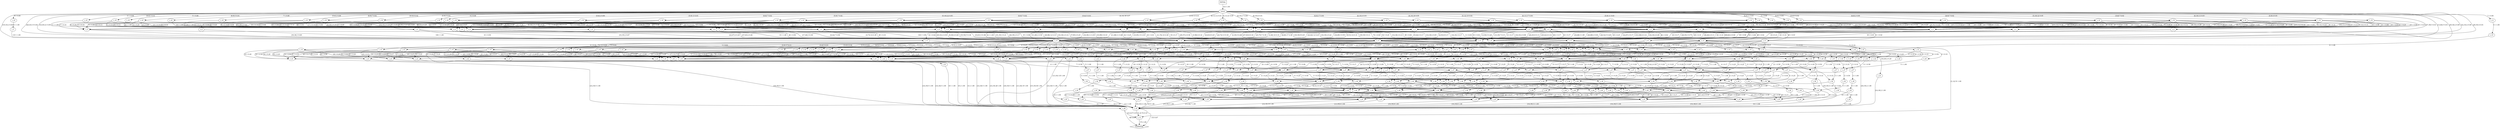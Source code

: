 digraph G {
  0 [label="initial"];
  1 [label="t_11"];
  2 [label="t_11"];
  3 [label="t_11"];
  4 [label="t_11"];
  5 [label="t_11"];
  6 [label="t_11"];
  7 [label="t_11"];
  8 [label="t_11"];
  9 [label="t_11"];
  10 [label="t_12"];
  11 [label="t_13"];
  12 [label="t_15"];
  13 [label="t_15"];
  14 [label="t_15"];
  15 [label="t_15"];
  16 [label="t_15"];
  17 [label="t_15"];
  18 [label="t_15"];
  19 [label="t_15"];
  20 [label="t_15"];
  21 [label="t_15"];
  22 [label="t_15"];
  23 [label="t_15"];
  24 [label="t_15"];
  25 [label="t_15"];
  26 [label="t_15"];
  27 [label="t_15"];
  28 [label="t_15"];
  29 [label="t_15"];
  30 [label="t_15"];
  31 [label="t_15"];
  32 [label="t_15"];
  33 [label="t_15"];
  34 [label="t_15"];
  35 [label="t_15"];
  36 [label="t_15"];
  37 [label="t_15"];
  38 [label="t_15"];
  39 [label="t_15"];
  40 [label="t_15"];
  41 [label="t_15"];
  42 [label="t_15"];
  43 [label="t_15"];
  44 [label="t_15"];
  45 [label="t_15"];
  46 [label="t_15"];
  47 [label="t_15"];
  48 [label="t_15"];
  49 [label="t_15"];
  50 [label="t_15"];
  51 [label="t_15"];
  52 [label="t_15"];
  53 [label="t_15"];
  54 [label="t_15"];
  55 [label="t_15"];
  56 [label="t_15"];
  57 [label="t_15"];
  58 [label="t_15"];
  59 [label="t_15"];
  60 [label="t_15"];
  61 [label="t_15"];
  62 [label="t_15"];
  63 [label="t_15"];
  64 [label="t_15"];
  65 [label="t_15"];
  66 [label="t_15"];
  67 [label="t_15"];
  68 [label="t_15"];
  69 [label="t_15"];
  70 [label="t_15"];
  71 [label="t_15"];
  72 [label="t_15"];
  73 [label="t_15"];
  74 [label="t_18"];
  75 [label="t_21"];
  76 [label="t_21"];
  77 [label="t_21"];
  78 [label="t_21"];
  79 [label="t_21"];
  80 [label="t_21"];
  81 [label="t_21"];
  82 [label="t_21"];
  83 [label="t_21"];
  84 [label="t_21"];
  85 [label="t_21"];
  86 [label="t_21"];
  87 [label="t_21"];
  88 [label="t_21"];
  89 [label="t_21"];
  90 [label="t_21"];
  91 [label="t_21"];
  92 [label="t_22"];
  93 [label="t_22"];
  94 [label="t_22"];
  95 [label="t_22"];
  96 [label="t_22"];
  97 [label="t_22"];
  98 [label="t_22"];
  99 [label="t_22"];
  100 [label="t_22"];
  101 [label="t_22"];
  102 [label="t_22"];
  103 [label="t_22"];
  104 [label="t_22"];
  105 [label="t_22"];
  106 [label="t_22"];
  107 [label="t_22"];
  108 [label="t_22"];
  109 [label="t_22"];
  110 [label="t_22"];
  111 [label="t_22"];
  112 [label="t_22"];
  113 [label="t_22"];
  114 [label="t_22"];
  115 [label="t_22"];
  116 [label="t_22"];
  117 [label="t_22"];
  118 [label="t_22"];
  119 [label="t_22"];
  120 [label="t_22"];
  121 [label="t_22"];
  122 [label="t_22"];
  123 [label="t_22"];
  124 [label="t_22"];
  125 [label="t_22"];
  126 [label="t_22"];
  127 [label="t_22"];
  128 [label="t_22"];
  129 [label="t_22"];
  130 [label="t_24"];
  131 [label="t_24"];
  132 [label="t_24"];
  133 [label="t_24"];
  134 [label="t_24"];
  135 [label="t_24"];
  136 [label="t_24"];
  137 [label="t_24"];
  138 [label="t_24"];
  139 [label="t_24"];
  140 [label="t_24"];
  141 [label="t_24"];
  142 [label="t_24"];
  143 [label="t_24"];
  144 [label="t_24"];
  145 [label="t_24"];
  146 [label="t_24"];
  147 [label="t_24"];
  148 [label="t_24"];
  149 [label="t_24"];
  150 [label="t_24"];
  151 [label="t_24"];
  152 [label="t_24"];
  153 [label="t_24"];
  154 [label="t_24"];
  155 [label="t_24"];
  156 [label="t_24"];
  157 [label="t_24"];
  158 [label="t_24"];
  159 [label="t_24"];
  160 [label="t_24"];
  161 [label="t_24"];
  162 [label="t_24"];
  163 [label="t_24"];
  164 [label="t_24"];
  165 [label="t_24"];
  166 [label="t_24"];
  167 [label="t_25"];
  168 [label="t_25"];
  169 [label="t_25"];
  170 [label="t_25"];
  171 [label="t_25"];
  172 [label="t_25"];
  173 [label="t_25"];
  174 [label="t_25"];
  175 [label="t_25"];
  176 [label="t_25"];
  177 [label="t_25"];
  178 [label="t_25"];
  179 [label="t_25"];
  180 [label="t_25"];
  181 [label="t_25"];
  182 [label="t_25"];
  183 [label="t_27"];
  184 [label="t_27"];
  185 [label="t_27"];
  186 [label="t_27"];
  187 [label="t_27"];
  188 [label="t_27"];
  189 [label="t_27"];
  190 [label="t_27"];
  191 [label="t_27"];
  192 [label="t_27"];
  193 [label="t_27"];
  194 [label="t_27"];
  195 [label="t_27"];
  196 [label="t_27"];
  197 [label="t_27"];
  198 [label="t_27"];
  199 [label="t_27"];
  200 [label="t_27"];
  201 [label="t_27"];
  202 [label="t_27"];
  203 [label="t_27"];
  204 [label="t_27"];
  205 [label="t_27"];
  206 [label="t_27"];
  207 [label="t_27"];
  208 [label="t_27"];
  209 [label="t_27"];
  210 [label="t_27"];
  211 [label="t_27"];
  212 [label="t_27"];
  213 [label="t_27"];
  214 [label="t_27"];
  215 [label="t_27"];
  216 [label="t_27"];
  217 [label="t_27"];
  218 [label="t_27"];
  219 [label="t_27"];
  220 [label="t_27"];
  221 [label="t_27"];
  222 [label="t_27"];
  223 [label="t_27"];
  224 [label="t_27"];
  225 [label="t_28"];
  226 [label="t_33"];
  227 [label="t_33"];
  228 [label="t_33"];
  229 [label="t_33"];
  230 [label="t_33"];
  231 [label="t_33"];
  232 [label="t_33"];
  233 [label="t_33"];
  234 [label="t_33"];
  235 [label="t_33"];
  236 [label="t_33"];
  237 [label="t_33"];
  238 [label="t_33"];
  239 [label="t_33"];
  240 [label="t_33"];
  241 [label="t_33"];
  242 [label="t_33"];
  243 [label="t_33"];
  244 [label="t_33"];
  245 [label="t_33"];
  246 [label="t_33"];
  247 [label="t_33"];
  248 [label="t_33"];
  249 [label="t_33"];
  250 [label="t_33"];
  251 [label="t_33"];
  252 [label="t_33"];
  253 [label="t_33"];
  254 [label="t_33"];
  255 [label="t_33"];
  256 [label="t_33"];
  257 [label="t_33"];
  258 [label="t_33"];
  259 [label="t_33"];
  260 [label="t_33"];
  261 [label="t_33"];
  262 [label="t_33"];
  263 [label="t_33"];
  264 [label="t_33"];
  265 [label="t_33"];
  266 [label="t_34"];
  267 [label="t_34"];
  268 [label="t_34"];
  269 [label="t_34"];
  270 [label="t_34"];
  271 [label="t_34"];
  272 [label="t_34"];
  273 [label="t_34"];
  274 [label="t_34"];
  275 [label="t_34"];
  276 [label="t_34"];
  277 [label="t_34"];
  278 [label="t_34"];
  279 [label="t_34"];
  280 [label="t_34"];
  281 [label="t_34"];
  282 [label="t_34"];
  283 [label="t_34"];
  284 [label="t_34"];
  285 [label="t_34"];
  286 [label="t_34"];
  287 [label="t_34"];
  288 [label="t_34"];
  289 [label="t_34"];
  290 [label="t_34"];
  291 [label="t_34"];
  292 [label="t_34"];
  293 [label="t_34"];
  294 [label="t_34"];
  295 [label="t_34"];
  296 [label="t_34"];
  297 [label="t_34"];
  298 [label="t_34"];
  299 [label="t_34"];
  300 [label="t_34"];
  301 [label="t_34"];
  302 [label="t_34"];
  303 [label="t_34"];
  304 [label="t_34"];
  305 [label="t_34"];
  306 [label="t_34"];
  307 [label="t_5"];
  308 [label="t_5"];
  309 [label="t_5"];
  310 [label="t_5"];
  311 [label="t_5"];
  312 [label="t_5"];
  313 [label="t_5"];
  314 [label="t_5"];
  315 [label="t_5"];
  316 [label="t_5"];
  317 [label="t_5"];
  318 [label="t_5"];
  319 [label="t_5"];
  320 [label="t_5"];
  321 [label="t_5"];
  322 [label="t_5"];
  323 [label="t_5"];
  324 [label="t_5"];
  325 [label="t_5"];
  326 [label="t_5"];
  327 [label="t_5"];
  328 [label="t_5"];
  329 [label="t_5"];
  330 [label="t_5"];
  331 [label="t_5"];
  332 [label="t_5"];
  333 [label="t_5"];
  334 [label="t_9"];
  335 [label="TERMINAL",shape=diamond];
  336 [label="INITIAL",shape=box];
0->1 [label="7 1 0.00"];
0->2 [label="[19,33] 2 0.00"];
0->3 [label="[29,34] 2 0.00"];
0->7 [label="[32,33] 2 0.00"];
0->5 [label="[29,35] 4 0.01"];
0->8 [label="[27,39] 5 0.01"];
0->9 [label="[26,43] 15 0.04"];
0->10 [label="[16,45] 21 0.05"];
0->230 [label="5 1 0.00"];
0->229 [label="6 1 0.00"];
0->226 [label="6 1 0.00"];
0->227 [label="7 1 0.00"];
0->228 [label="11 1 0.00"];
0->231 [label="[5,6] 2 0.00"];
0->233 [label="[5,6] 2 0.00"];
0->234 [label="6 2 0.00"];
0->232 [label="[6,8] 2 0.00"];
0->239 [label="[6,8] 3 0.01"];
0->238 [label="[6,9] 3 0.01"];
0->236 [label="[5,9] 4 0.01"];
0->237 [label="[6,10] 4 0.01"];
0->243 [label="[5,6] 5 0.01"];
0->235 [label="[5,9] 5 0.01"];
0->240 [label="[6,9] 5 0.01"];
0->242 [label="[6,10] 6 0.01"];
0->241 [label="[5,8] 7 0.02"];
0->250 [label="[5,9] 7 0.02"];
0->248 [label="[6,8] 7 0.02"];
0->252 [label="[6,8] 7 0.02"];
0->247 [label="[6,9] 7 0.02"];
0->249 [label="[6,9] 7 0.02"];
0->246 [label="[6,9] 8 0.02"];
0->245 [label="[5,9] 9 0.02"];
0->251 [label="[5,12] 10 0.02"];
0->256 [label="[5,9] 11 0.03"];
0->255 [label="[6,9] 11 0.03"];
0->254 [label="[6,11] 12 0.03"];
0->244 [label="[5,9] 13 0.03"];
0->259 [label="[5,9] 13 0.03"];
0->253 [label="[6,10] 13 0.03"];
0->258 [label="[6,9] 17 0.04"];
0->263 [label="[6,10] 17 0.04"];
0->257 [label="[6,11] 17 0.04"];
0->262 [label="[6,10] 20 0.05"];
0->264 [label="[5,11] 21 0.05"];
0->260 [label="[5,10] 22 0.05"];
0->261 [label="[5,10] 22 0.05"];
0->265 [label="[6,10] 30 0.07"];
0->334 [label="[13,64] 5 0.01"];
1->13 [label="5 1 1.00"];
2->69 [label="4 1 0.33"];
2->44 [label="4 1 0.33"];
2->40 [label="4 1 0.33"];
3->63 [label="5 1 0.33"];
3->51 [label="5 1 0.33"];
3->49 [label="8 1 0.33"];
4->69 [label="4 1 0.14"];
4->37 [label="4 1 0.14"];
4->48 [label="4 1 0.14"];
4->25 [label="4 1 0.14"];
4->50 [label="4 3 0.43"];
5->47 [label="5 1 0.17"];
5->57 [label="5 1 0.17"];
5->45 [label="5 1 0.17"];
5->51 [label="5 1 0.17"];
5->46 [label="5 2 0.33"];
6->28 [label="4 1 0.17"];
6->69 [label="4 1 0.17"];
6->47 [label="4 1 0.17"];
6->30 [label="4 1 0.17"];
6->34 [label="4 1 0.17"];
6->32 [label="4 1 0.17"];
7->37 [label="5 1 0.14"];
7->69 [label="5 1 0.14"];
7->39 [label="5 1 0.14"];
7->15 [label="5 1 0.14"];
7->54 [label="5 1 0.14"];
7->52 [label="5 1 0.14"];
7->57 [label="6 1 0.14"];
8->64 [label="4 1 0.02"];
8->62 [label="4 1 0.02"];
8->17 [label="4 1 0.02"];
8->73 [label="4 1 0.02"];
8->41 [label="4 1 0.02"];
8->46 [label="4 1 0.02"];
8->44 [label="4 1 0.02"];
8->58 [label="4 1 0.02"];
8->33 [label="4 1 0.02"];
8->36 [label="4 1 0.02"];
8->39 [label="4 1 0.02"];
8->49 [label="4 1 0.02"];
8->57 [label="4 1 0.02"];
8->22 [label="4 1 0.02"];
8->43 [label="4 1 0.02"];
8->63 [label="4 1 0.02"];
8->21 [label="4 1 0.02"];
8->56 [label="4 2 0.04"];
8->60 [label="4 2 0.04"];
8->31 [label="4 2 0.04"];
8->59 [label="4 2 0.04"];
8->51 [label="4 2 0.04"];
8->27 [label="4 2 0.04"];
8->52 [label="4 2 0.04"];
8->69 [label="4 3 0.07"];
8->54 [label="4 3 0.07"];
8->68 [label="4 3 0.07"];
8->72 [label="[4,5] 6 0.13"];
9->19 [label="3 1 0.01"];
9->14 [label="3 1 0.01"];
9->25 [label="3 1 0.01"];
9->16 [label="3 1 0.01"];
9->12 [label="3 1 0.01"];
9->44 [label="3 1 0.01"];
9->18 [label="3 1 0.01"];
9->28 [label="3 1 0.01"];
9->34 [label="3 1 0.01"];
9->32 [label="4 1 0.01"];
9->54 [label="4 1 0.01"];
9->20 [label="4 1 0.01"];
9->30 [label="4 1 0.01"];
9->33 [label="4 1 0.01"];
9->49 [label="4 1 0.01"];
9->23 [label="5 1 0.01"];
9->57 [label="5 1 0.01"];
9->52 [label="3 2 0.01"];
9->45 [label="[3,4] 2 0.01"];
9->26 [label="[3,4] 2 0.01"];
9->63 [label="[3,4] 2 0.01"];
9->43 [label="[3,5] 2 0.01"];
9->24 [label="[3,6] 2 0.01"];
9->38 [label="4 2 0.01"];
9->29 [label="4 2 0.01"];
9->47 [label="4 2 0.01"];
9->56 [label="4 2 0.01"];
9->36 [label="4 2 0.01"];
9->60 [label="[4,8] 2 0.01"];
9->59 [label="[4,9] 2 0.01"];
9->35 [label="3 3 0.02"];
9->69 [label="[3,4] 3 0.02"];
9->51 [label="[3,5] 3 0.02"];
9->62 [label="[3,4] 3 0.02"];
9->72 [label="4 3 0.02"];
9->58 [label="[4,5] 3 0.02"];
9->48 [label="[4,5] 3 0.02"];
9->40 [label="[4,5] 3 0.02"];
9->42 [label="3 4 0.03"];
9->41 [label="3 4 0.03"];
9->64 [label="[3,4] 4 0.03"];
9->55 [label="[3,4] 4 0.03"];
9->61 [label="[3,5] 4 0.03"];
9->53 [label="3 5 0.03"];
9->66 [label="[3,4] 5 0.03"];
9->67 [label="[3,7] 5 0.03"];
9->65 [label="[4,5] 5 0.03"];
9->70 [label="[3,4] 6 0.04"];
9->73 [label="[3,6] 7 0.05"];
9->68 [label="[3,5] 11 0.07"];
9->71 [label="[3,4] 17 0.11"];
10->225 [label="[13,19] 135 1.00"];
11->335 [label=" 172 1.00"];
12->91 [label="17 1 1.00"];
13->117 [label="0 1 1.00"];
14->107 [label="0 1 1.00"];
15->128 [label="0 1 1.00"];
16->121 [label="0 1 1.00"];
17->112 [label="0 1 1.00"];
18->113 [label="0 1 1.00"];
19->93 [label="0 1 1.00"];
20->118 [label="0 1 1.00"];
21->92 [label="0 1 1.00"];
22->109 [label="0 1 1.00"];
23->104 [label="0 1 1.00"];
24->91 [label="17 1 0.50"];
24->115 [label="0 1 0.50"];
25->90 [label="17 1 0.50"];
25->85 [label="18 1 0.50"];
26->90 [label="17 1 0.50"];
26->116 [label="0 1 0.50"];
27->91 [label="17 1 0.50"];
27->126 [label="0 1 0.50"];
28->91 [label="17 1 0.50"];
28->94 [label="0 1 0.50"];
29->89 [label="19 1 0.50"];
29->112 [label="0 1 0.50"];
30->83 [label="20 1 0.50"];
30->122 [label="0 1 0.50"];
31->79 [label="20 1 0.50"];
31->100 [label="0 1 0.50"];
32->82 [label="22 1 0.50"];
32->125 [label="0 1 0.50"];
33->80 [label="22 1 0.50"];
33->119 [label="0 1 0.50"];
34->87 [label="22 1 0.50"];
34->120 [label="0 1 0.50"];
35->90 [label="17 2 0.67"];
35->129 [label="0 1 0.33"];
36->89 [label="19 2 0.67"];
36->123 [label="0 1 0.33"];
37->125 [label="0 1 0.50"];
37->105 [label="0 1 0.50"];
38->129 [label="0 1 0.50"];
38->126 [label="0 1 0.50"];
39->106 [label="0 1 0.50"];
39->123 [label="0 1 0.50"];
40->127 [label="0 2 0.50"];
40->129 [label="0 2 0.50"];
41->90 [label="17 1 0.20"];
41->83 [label="18 1 0.20"];
41->91 [label="17 3 0.60"];
42->91 [label="17 1 0.25"];
42->81 [label="18 1 0.25"];
42->90 [label="17 2 0.50"];
43->91 [label="17 1 0.33"];
43->90 [label="17 1 0.33"];
43->122 [label="0 1 0.33"];
44->90 [label="18 1 0.33"];
44->87 [label="20 1 0.33"];
44->81 [label="21 1 0.33"];
45->86 [label="18 1 0.33"];
45->88 [label="18 1 0.33"];
45->82 [label="20 1 0.33"];
46->89 [label="19 1 0.33"];
46->126 [label="0 1 0.33"];
46->109 [label="0 1 0.33"];
47->113 [label="0 1 0.25"];
47->102 [label="0 1 0.25"];
47->125 [label="0 2 0.50"];
48->120 [label="0 1 0.25"];
48->128 [label="0 1 0.25"];
48->129 [label="0 2 0.50"];
49->129 [label="0 1 0.33"];
49->126 [label="0 1 0.33"];
49->128 [label="0 1 0.33"];
50->126 [label="0 1 0.33"];
50->103 [label="0 1 0.33"];
50->97 [label="0 1 0.33"];
51->91 [label="17 1 0.14"];
51->89 [label="[18,19] 3 0.43"];
51->124 [label="0 1 0.14"];
51->119 [label="0 2 0.29"];
52->90 [label="17 1 0.20"];
52->91 [label="17 2 0.40"];
52->101 [label="0 1 0.20"];
52->115 [label="0 1 0.20"];
53->90 [label="17 1 0.20"];
53->83 [label="18 1 0.20"];
53->89 [label="21 1 0.20"];
53->91 [label="17 2 0.40"];
54->91 [label="17 1 0.20"];
54->123 [label="0 1 0.20"];
54->128 [label="0 1 0.20"];
54->124 [label="0 2 0.40"];
55->91 [label="17 1 0.25"];
55->83 [label="18 1 0.25"];
55->88 [label="18 1 0.25"];
55->114 [label="0 1 0.25"];
56->90 [label="17 1 0.25"];
56->88 [label="22 1 0.25"];
56->119 [label="0 1 0.25"];
56->129 [label="0 1 0.25"];
57->91 [label="17 1 0.25"];
57->90 [label="17 1 0.25"];
57->110 [label="0 1 0.25"];
57->129 [label="0 1 0.25"];
58->91 [label="17 1 0.25"];
58->127 [label="0 1 0.25"];
58->111 [label="0 1 0.25"];
58->116 [label="0 1 0.25"];
59->90 [label="17 1 0.25"];
59->110 [label="0 1 0.25"];
59->125 [label="0 1 0.25"];
59->117 [label="0 1 0.25"];
60->90 [label="17 1 0.25"];
60->129 [label="0 1 0.25"];
60->114 [label="0 1 0.25"];
60->128 [label="0 1 0.25"];
61->86 [label="18 1 0.25"];
61->89 [label="19 1 0.25"];
61->91 [label="20 1 0.25"];
61->108 [label="0 1 0.25"];
62->81 [label="18 1 0.25"];
62->122 [label="0 1 0.25"];
62->129 [label="0 1 0.25"];
62->121 [label="0 1 0.25"];
63->89 [label="19 1 0.25"];
63->90 [label="19 1 0.25"];
63->82 [label="20 1 0.25"];
63->76 [label="20 1 0.25"];
64->91 [label="17 1 0.20"];
64->84 [label="18 1 0.20"];
64->89 [label="19 1 0.20"];
64->82 [label="20 1 0.20"];
64->86 [label="22 1 0.20"];
65->90 [label="17 1 0.20"];
65->78 [label="20 1 0.20"];
65->75 [label="20 1 0.20"];
65->125 [label="0 1 0.20"];
65->95 [label="0 1 0.20"];
66->91 [label="17 1 0.20"];
66->90 [label="17 1 0.20"];
66->76 [label="18 1 0.20"];
66->84 [label="19 1 0.20"];
66->87 [label="20 1 0.20"];
67->86 [label="18 1 0.20"];
67->90 [label="18 1 0.20"];
67->81 [label="18 1 0.20"];
67->85 [label="19 1 0.20"];
67->89 [label="19 1 0.20"];
68->89 [label="19 1 0.07"];
68->79 [label="20 1 0.07"];
68->78 [label="20 1 0.07"];
68->87 [label="20 1 0.07"];
68->90 [label="17 3 0.21"];
68->91 [label="17 7 0.50"];
69->80 [label="18 1 0.10"];
69->83 [label="18 1 0.10"];
69->84 [label="21 1 0.10"];
69->77 [label="[18,20] 2 0.20"];
69->89 [label="19 2 0.20"];
69->91 [label="17 3 0.30"];
70->91 [label="17 1 0.17"];
70->90 [label="17 1 0.17"];
70->89 [label="19 1 0.17"];
70->85 [label="20 1 0.17"];
70->86 [label="20 1 0.17"];
70->88 [label="20 1 0.17"];
71->84 [label="18 1 0.06"];
71->85 [label="18 1 0.06"];
71->87 [label="20 1 0.06"];
71->88 [label="20 1 0.06"];
71->89 [label="18 2 0.12"];
71->90 [label="17 5 0.29"];
71->91 [label="17 6 0.35"];
72->91 [label="17 1 0.11"];
72->120 [label="0 1 0.11"];
72->96 [label="0 1 0.11"];
72->124 [label="0 1 0.11"];
72->118 [label="0 1 0.11"];
72->99 [label="0 1 0.11"];
72->128 [label="0 1 0.11"];
72->127 [label="0 2 0.22"];
73->91 [label="17 1 0.13"];
73->84 [label="18 1 0.13"];
73->89 [label="19 1 0.13"];
73->85 [label="20 1 0.13"];
73->120 [label="0 1 0.13"];
73->98 [label="0 1 0.13"];
73->111 [label="0 1 0.13"];
73->121 [label="0 1 0.13"];
74->11 [label="[1,3] 74 0.33"];
74->335 [label=" 153 0.67"];
75->74 [label="18 1 1.00"];
76->74 [label="14 2 1.00"];
77->74 [label="[14,18] 2 1.00"];
78->74 [label="18 2 1.00"];
79->74 [label="18 2 1.00"];
80->74 [label="[18,19] 2 1.00"];
81->74 [label="[18,19] 4 1.00"];
82->74 [label="[18,19] 4 1.00"];
83->74 [label="[14,18] 5 1.00"];
84->74 [label="[14,18] 5 1.00"];
85->74 [label="[14,19] 5 1.00"];
86->74 [label="[14,18] 5 1.00"];
87->74 [label="[14,19] 5 1.00"];
88->74 [label="[18,19] 5 1.00"];
89->74 [label="[13,18] 19 1.00"];
90->74 [label="[14,19] 28 1.00"];
91->74 [label="[15,19] 40 1.00"];
92->217 [label="4 1 1.00"];
93->222 [label="4 1 1.00"];
94->223 [label="4 1 1.00"];
95->220 [label="4 1 1.00"];
96->214 [label="4 1 1.00"];
97->210 [label="4 1 1.00"];
98->192 [label="5 1 1.00"];
99->221 [label="5 1 1.00"];
100->213 [label="5 1 1.00"];
101->202 [label="5 1 1.00"];
102->215 [label="5 1 1.00"];
103->201 [label="5 1 1.00"];
104->194 [label="5 1 1.00"];
105->200 [label="5 1 1.00"];
106->221 [label="8 1 1.00"];
107->207 [label="11 1 1.00"];
108->221 [label="18 1 1.00"];
109->208 [label="4 1 0.50"];
109->217 [label="11 1 0.50"];
110->187 [label="4 1 0.50"];
110->211 [label="5 1 0.50"];
111->184 [label="4 1 0.50"];
111->200 [label="7 1 0.50"];
112->193 [label="5 1 0.50"];
112->221 [label="5 1 0.50"];
113->212 [label="5 1 0.50"];
113->219 [label="7 1 0.50"];
114->205 [label="5 1 0.50"];
114->191 [label="18 1 0.50"];
115->222 [label="5 1 0.50"];
115->219 [label="8 1 0.50"];
116->214 [label="6 1 0.50"];
116->210 [label="7 1 0.50"];
117->188 [label="7 1 0.50"];
117->213 [label="21 1 0.50"];
118->206 [label="7 1 0.50"];
118->216 [label="9 1 0.50"];
119->224 [label="4 1 0.25"];
119->222 [label="5 1 0.25"];
119->223 [label="[5,6] 2 0.50"];
120->212 [label="5 1 0.25"];
120->218 [label="7 1 0.25"];
120->216 [label="[6,7] 2 0.50"];
121->207 [label="5 1 0.33"];
121->199 [label="5 1 0.33"];
121->195 [label="7 1 0.33"];
122->208 [label="5 1 0.33"];
122->219 [label="5 1 0.33"];
122->205 [label="9 1 0.33"];
123->190 [label="5 1 0.33"];
123->201 [label="5 1 0.33"];
123->186 [label="7 1 0.33"];
124->198 [label="4 1 0.25"];
124->224 [label="5 1 0.25"];
124->220 [label="7 1 0.25"];
124->213 [label="8 1 0.25"];
125->196 [label="4 1 0.17"];
125->222 [label="5 1 0.17"];
125->218 [label="5 1 0.17"];
125->183 [label="8 1 0.17"];
125->220 [label="5 2 0.33"];
126->223 [label="4 1 0.20"];
126->224 [label="4 1 0.20"];
126->206 [label="5 1 0.20"];
126->218 [label="8 1 0.20"];
126->211 [label="8 1 0.20"];
127->209 [label="4 1 0.20"];
127->224 [label="4 1 0.20"];
127->185 [label="5 1 0.20"];
127->215 [label="8 1 0.20"];
127->217 [label="9 1 0.20"];
128->189 [label="4 1 0.17"];
128->204 [label="5 1 0.17"];
128->219 [label="6 1 0.17"];
128->203 [label="7 1 0.17"];
128->211 [label="11 1 0.17"];
128->215 [label="16 1 0.17"];
129->214 [label="5 1 0.09"];
129->212 [label="5 1 0.09"];
129->203 [label="5 1 0.09"];
129->204 [label="5 1 0.09"];
129->216 [label="7 1 0.09"];
129->197 [label="7 1 0.09"];
129->210 [label="9 1 0.09"];
129->217 [label="9 1 0.09"];
129->202 [label="10 1 0.09"];
129->218 [label="10 1 0.09"];
129->209 [label="11 1 0.09"];
130->174 [label="18 1 1.00"];
131->176 [label="18 1 1.00"];
132->175 [label="18 1 1.00"];
133->173 [label="18 1 1.00"];
134->178 [label="19 1 1.00"];
135->174 [label="20 1 1.00"];
136->178 [label="21 1 1.00"];
137->182 [label="22 1 1.00"];
138->182 [label="22 1 1.00"];
139->182 [label="22 1 1.00"];
140->180 [label="22 1 1.00"];
141->169 [label="23 1 1.00"];
142->176 [label="24 1 1.00"];
143->168 [label="24 1 1.00"];
144->181 [label="25 1 1.00"];
145->167 [label="33 1 1.00"];
146->181 [label="21 1 0.33"];
146->179 [label="[19,24] 2 0.67"];
147->182 [label="28 1 0.33"];
147->180 [label="[19,21] 2 0.67"];
148->176 [label="18 1 0.50"];
148->177 [label="29 1 0.50"];
149->181 [label="20 1 0.50"];
149->178 [label="20 1 0.50"];
150->181 [label="20 1 0.50"];
150->174 [label="22 1 0.50"];
151->178 [label="21 1 0.50"];
151->182 [label="21 1 0.50"];
152->182 [label="21 1 0.50"];
152->175 [label="24 1 0.50"];
153->182 [label="22 1 0.50"];
153->175 [label="24 1 0.50"];
154->177 [label="23 1 0.50"];
154->180 [label="25 1 0.50"];
155->181 [label="24 1 0.50"];
155->172 [label="24 1 0.50"];
156->170 [label="20 1 0.33"];
156->181 [label="23 1 0.33"];
156->174 [label="23 1 0.33"];
157->182 [label="20 1 0.33"];
157->181 [label="21 1 0.33"];
157->177 [label="23 1 0.33"];
158->180 [label="21 1 0.33"];
158->174 [label="22 1 0.33"];
158->182 [label="25 1 0.33"];
159->172 [label="21 1 0.33"];
159->178 [label="22 1 0.33"];
159->182 [label="22 1 0.33"];
160->179 [label="22 1 0.33"];
160->182 [label="23 1 0.33"];
160->180 [label="24 1 0.33"];
161->171 [label="22 1 0.33"];
161->175 [label="22 1 0.33"];
161->180 [label="23 1 0.33"];
162->179 [label="21 1 0.17"];
162->180 [label="22 1 0.17"];
162->177 [label="23 1 0.17"];
162->182 [label="[20,22] 3 0.50"];
163->172 [label="22 1 0.17"];
163->177 [label="22 1 0.17"];
163->182 [label="23 1 0.17"];
163->176 [label="24 1 0.17"];
163->181 [label="[21,22] 2 0.33"];
164->171 [label="20 1 0.13"];
164->172 [label="22 1 0.13"];
164->179 [label="23 1 0.13"];
164->178 [label="24 1 0.13"];
164->182 [label="[20,28] 2 0.25"];
164->176 [label="[21,23] 2 0.25"];
165->173 [label="20 1 0.17"];
165->179 [label="21 1 0.17"];
165->181 [label="21 1 0.17"];
165->178 [label="21 1 0.17"];
165->182 [label="21 1 0.17"];
165->177 [label="24 1 0.17"];
166->181 [label="21 1 0.11"];
166->178 [label="21 1 0.11"];
166->175 [label="22 1 0.11"];
166->182 [label="23 1 0.11"];
166->177 [label="24 1 0.11"];
166->179 [label="[22,24] 2 0.22"];
166->173 [label="[23,24] 2 0.22"];
167->74 [label="13 1 1.00"];
168->74 [label="13 1 1.00"];
169->74 [label="14 1 1.00"];
170->74 [label="14 1 1.00"];
171->74 [label="14 2 1.00"];
172->74 [label="[13,19] 4 1.00"];
173->74 [label="[18,19] 4 1.00"];
174->74 [label="[14,19] 5 1.00"];
175->74 [label="[15,19] 5 1.00"];
176->74 [label="[14,18] 6 1.00"];
177->74 [label="[13,18] 7 1.00"];
178->74 [label="[14,19] 8 1.00"];
179->74 [label="[14,19] 8 1.00"];
180->74 [label="18 8 1.00"];
181->74 [label="[14,19] 11 1.00"];
182->74 [label="[14,19] 19 1.00"];
183->306 [label="3 1 1.00"];
184->305 [label="3 1 1.00"];
185->279 [label="3 1 1.00"];
186->302 [label="3 1 1.00"];
187->298 [label="3 1 1.00"];
188->296 [label="3 1 1.00"];
189->285 [label="3 1 1.00"];
190->277 [label="3 1 1.00"];
191->302 [label="3 1 1.00"];
192->266 [label="3 1 1.00"];
193->298 [label="3 1 1.00"];
194->293 [label="3 1 1.00"];
195->303 [label="3 1 1.00"];
196->271 [label="4 1 1.00"];
197->288 [label="4 1 1.00"];
198->298 [label="4 1 1.00"];
199->306 [label="4 1 1.00"];
200->287 [label="2 1 0.50"];
200->305 [label="3 1 0.50"];
201->304 [label="3 1 0.50"];
201->267 [label="3 1 0.50"];
202->287 [label="3 1 0.50"];
202->303 [label="3 1 0.50"];
203->282 [label="3 1 0.50"];
203->304 [label="3 1 0.50"];
204->295 [label="3 1 0.50"];
204->293 [label="5 1 0.50"];
205->290 [label="3 1 0.50"];
205->278 [label="4 1 0.50"];
206->281 [label="3 1 0.50"];
206->300 [label="3 1 0.50"];
207->305 [label="3 1 0.50"];
207->301 [label="3 1 0.50"];
208->292 [label="3 1 0.50"];
208->276 [label="4 1 0.50"];
209->282 [label="3 1 0.50"];
209->283 [label="3 1 0.50"];
210->297 [label="2 1 0.33"];
210->306 [label="3 1 0.33"];
210->299 [label="3 1 0.33"];
211->296 [label="3 1 0.33"];
211->301 [label="3 1 0.33"];
211->270 [label="4 1 0.33"];
212->272 [label="3 1 0.33"];
212->280 [label="3 1 0.33"];
212->304 [label="4 1 0.33"];
213->291 [label="3 1 0.33"];
213->282 [label="4 1 0.33"];
213->286 [label="5 1 0.33"];
214->301 [label="3 1 0.33"];
214->294 [label="3 1 0.33"];
214->299 [label="4 1 0.33"];
215->275 [label="3 1 0.33"];
215->306 [label="3 1 0.33"];
215->280 [label="3 1 0.33"];
216->302 [label="2 1 0.25"];
216->274 [label="3 1 0.25"];
216->305 [label="3 1 0.25"];
216->283 [label="3 1 0.25"];
217->284 [label="2 1 0.25"];
217->303 [label="3 1 0.25"];
217->301 [label="3 1 0.25"];
217->286 [label="5 1 0.25"];
218->290 [label="3 1 0.25"];
218->305 [label="3 1 0.25"];
218->281 [label="5 1 0.25"];
218->297 [label="11 1 0.25"];
219->289 [label="3 1 0.25"];
219->288 [label="3 1 0.25"];
219->285 [label="4 1 0.25"];
219->302 [label="5 1 0.25"];
220->294 [label="3 1 0.25"];
220->300 [label="3 1 0.25"];
220->284 [label="4 1 0.25"];
220->305 [label="6 1 0.25"];
221->291 [label="3 1 0.25"];
221->303 [label="4 1 0.25"];
221->299 [label="4 1 0.25"];
221->304 [label="8 1 0.25"];
222->268 [label="3 1 0.25"];
222->302 [label="3 1 0.25"];
222->306 [label="4 1 0.25"];
222->292 [label="5 1 0.25"];
223->298 [label="3 1 0.25"];
223->269 [label="3 1 0.25"];
223->301 [label="3 1 0.25"];
223->300 [label="3 1 0.25"];
224->301 [label="3 1 0.25"];
224->273 [label="3 1 0.25"];
224->289 [label="4 1 0.25"];
224->295 [label="4 1 0.25"];
225->11 [label="[0,3] 47 0.35"];
225->335 [label=" 88 0.65"];
226->310 [label="8 1 1.00"];
227->322 [label="10 1 1.00"];
228->316 [label="11 1 1.00"];
229->333 [label="23 1 1.00"];
230->323 [label="24 1 1.00"];
231->322 [label="[9,26] 2 1.00"];
232->332 [label="8 1 0.50"];
232->330 [label="11 1 0.50"];
233->329 [label="9 1 0.50"];
233->311 [label="9 1 0.50"];
234->327 [label="9 1 0.50"];
234->322 [label="26 1 0.50"];
235->326 [label="22 1 0.20"];
235->329 [label="[9,16] 2 0.40"];
235->322 [label="[11,16] 2 0.40"];
236->313 [label="10 1 0.25"];
236->328 [label="22 1 0.25"];
236->332 [label="[10,11] 2 0.50"];
237->331 [label="11 1 0.25"];
237->325 [label="11 1 0.25"];
237->322 [label="[13,15] 2 0.50"];
238->332 [label="8 1 0.33"];
238->333 [label="10 1 0.33"];
238->321 [label="14 1 0.33"];
239->320 [label="9 1 0.33"];
239->329 [label="10 1 0.33"];
239->317 [label="17 1 0.33"];
240->326 [label="9 1 0.20"];
240->333 [label="13 1 0.20"];
240->320 [label="14 1 0.20"];
240->322 [label="10 2 0.40"];
241->331 [label="9 1 0.14"];
241->328 [label="10 1 0.14"];
241->322 [label="13 1 0.14"];
241->325 [label="[11,15] 2 0.29"];
241->332 [label="[12,14] 2 0.29"];
242->308 [label="11 1 0.17"];
242->330 [label="14 1 0.17"];
242->322 [label="14 1 0.17"];
242->332 [label="14 1 0.17"];
242->333 [label="[9,11] 2 0.33"];
243->333 [label="9 1 0.20"];
243->321 [label="10 1 0.20"];
243->329 [label="10 1 0.20"];
243->330 [label="14 1 0.20"];
243->323 [label="19 1 0.20"];
244->325 [label="11 1 0.08"];
244->326 [label="13 1 0.08"];
244->321 [label="[10,15] 2 0.15"];
244->327 [label="[12,13] 2 0.15"];
244->329 [label="[9,10] 3 0.23"];
244->331 [label="[10,21] 4 0.31"];
245->329 [label="9 1 0.11"];
245->332 [label="11 1 0.11"];
245->328 [label="11 1 0.11"];
245->327 [label="12 1 0.11"];
245->322 [label="13 1 0.11"];
245->333 [label="[10,19] 4 0.44"];
246->328 [label="9 1 0.13"];
246->322 [label="11 1 0.13"];
246->314 [label="12 1 0.13"];
246->326 [label="14 1 0.13"];
246->327 [label="[9,10] 2 0.25"];
246->332 [label="[11,13] 2 0.25"];
247->332 [label="8 1 0.14"];
247->321 [label="9 1 0.14"];
247->317 [label="11 1 0.14"];
247->323 [label="14 1 0.14"];
247->327 [label="17 1 0.14"];
247->330 [label="[14,15] 2 0.29"];
248->326 [label="8 1 0.14"];
248->321 [label="9 1 0.14"];
248->322 [label="9 1 0.14"];
248->330 [label="10 1 0.14"];
248->332 [label="23 1 0.14"];
248->333 [label="[8,22] 2 0.29"];
249->333 [label="8 1 0.14"];
249->327 [label="9 1 0.14"];
249->328 [label="9 1 0.14"];
249->329 [label="11 1 0.14"];
249->320 [label="14 1 0.14"];
249->332 [label="[8,10] 2 0.29"];
250->318 [label="9 1 0.14"];
250->317 [label="10 1 0.14"];
250->330 [label="11 1 0.14"];
250->332 [label="11 1 0.14"];
250->331 [label="12 1 0.14"];
250->322 [label="[9,11] 2 0.29"];
251->328 [label="8 1 0.10"];
251->330 [label="9 1 0.10"];
251->318 [label="10 1 0.10"];
251->322 [label="11 1 0.10"];
251->332 [label="9 2 0.20"];
251->325 [label="[10,13] 2 0.20"];
251->333 [label="[10,13] 2 0.20"];
252->316 [label="10 1 0.14"];
252->333 [label="10 1 0.14"];
252->327 [label="11 1 0.14"];
252->332 [label="11 1 0.14"];
252->330 [label="12 1 0.14"];
252->322 [label="16 1 0.14"];
252->326 [label="22 1 0.14"];
253->319 [label="10 1 0.08"];
253->325 [label="11 1 0.08"];
253->313 [label="11 1 0.08"];
253->328 [label="14 1 0.08"];
253->322 [label="16 1 0.08"];
253->331 [label="[9,12] 2 0.15"];
253->332 [label="[8,13] 3 0.23"];
253->329 [label="[8,17] 3 0.23"];
254->322 [label="9 1 0.08"];
254->324 [label="9 1 0.08"];
254->325 [label="10 1 0.08"];
254->333 [label="10 1 0.08"];
254->330 [label="11 1 0.08"];
254->326 [label="[9,10] 2 0.17"];
254->329 [label="[11,15] 2 0.17"];
254->327 [label="[12,16] 3 0.25"];
255->319 [label="8 1 0.09"];
255->331 [label="9 1 0.09"];
255->318 [label="12 1 0.09"];
255->315 [label="13 1 0.09"];
255->327 [label="13 1 0.09"];
255->330 [label="[9,16] 2 0.18"];
255->332 [label="[10,13] 2 0.18"];
255->333 [label="[13,14] 2 0.18"];
256->331 [label="10 1 0.09"];
256->332 [label="10 1 0.09"];
256->323 [label="12 1 0.09"];
256->327 [label="12 1 0.09"];
256->312 [label="12 1 0.09"];
256->330 [label="13 1 0.09"];
256->333 [label="[8,12] 2 0.18"];
256->329 [label="[10,11] 3 0.27"];
257->327 [label="7 1 0.06"];
257->328 [label="9 1 0.06"];
257->330 [label="13 1 0.06"];
257->325 [label="14 1 0.06"];
257->324 [label="[8,10] 2 0.12"];
257->333 [label="[9,12] 2 0.12"];
257->323 [label="10 2 0.12"];
257->332 [label="[10,11] 2 0.12"];
257->329 [label="12 2 0.12"];
257->322 [label="[11,13] 3 0.18"];
258->332 [label="9 1 0.06"];
258->326 [label="9 1 0.06"];
258->320 [label="10 1 0.06"];
258->329 [label="10 1 0.06"];
258->331 [label="12 1 0.06"];
258->317 [label="15 1 0.06"];
258->324 [label="[8,11] 2 0.12"];
258->325 [label="[9,10] 2 0.12"];
258->322 [label="[14,17] 2 0.12"];
258->333 [label="[9,22] 5 0.29"];
259->309 [label="8 1 0.08"];
259->317 [label="9 1 0.08"];
259->323 [label="10 1 0.08"];
259->315 [label="10 1 0.08"];
259->322 [label="10 1 0.08"];
259->326 [label="13 1 0.08"];
259->328 [label="23 1 0.08"];
259->329 [label="[8,11] 2 0.15"];
259->325 [label="[10,13] 2 0.15"];
259->332 [label="[10,14] 2 0.15"];
260->332 [label="8 1 0.05"];
260->325 [label="9 1 0.05"];
260->312 [label="9 1 0.05"];
260->328 [label="12 1 0.05"];
260->319 [label="16 1 0.05"];
260->330 [label="20 1 0.05"];
260->333 [label="[8,12] 3 0.14"];
260->322 [label="[9,10] 3 0.14"];
260->329 [label="[9,15] 3 0.14"];
260->331 [label="[10,11] 3 0.14"];
260->327 [label="[10,16] 4 0.18"];
261->318 [label="9 1 0.05"];
261->315 [label="9 1 0.05"];
261->322 [label="9 1 0.05"];
261->320 [label="9 1 0.05"];
261->326 [label="11 1 0.05"];
261->332 [label="[9,12] 2 0.09"];
261->325 [label="[10,21] 2 0.09"];
261->329 [label="[11,12] 2 0.09"];
261->327 [label="[8,16] 3 0.14"];
261->330 [label="[9,10] 4 0.18"];
261->333 [label="[9,16] 4 0.18"];
262->329 [label="9 1 0.05"];
262->327 [label="10 1 0.05"];
262->313 [label="10 1 0.05"];
262->326 [label="10 1 0.05"];
262->331 [label="13 1 0.05"];
262->321 [label="16 1 0.05"];
262->320 [label="[8,9] 2 0.10"];
262->330 [label="[9,10] 2 0.10"];
262->332 [label="[9,21] 2 0.10"];
262->328 [label="[10,13] 2 0.10"];
262->333 [label="[8,15] 6 0.30"];
263->333 [label="10 1 0.06"];
263->316 [label="11 1 0.06"];
263->322 [label="11 1 0.06"];
263->329 [label="12 1 0.06"];
263->331 [label="13 1 0.06"];
263->323 [label="13 1 0.06"];
263->315 [label="13 1 0.06"];
263->325 [label="14 1 0.06"];
263->327 [label="[9,10] 2 0.12"];
263->328 [label="[8,15] 3 0.18"];
263->332 [label="[8,11] 4 0.24"];
264->320 [label="9 1 0.05"];
264->312 [label="9 1 0.05"];
264->314 [label="10 1 0.05"];
264->324 [label="11 1 0.05"];
264->313 [label="18 1 0.05"];
264->322 [label="[9,14] 2 0.10"];
264->329 [label="[9,14] 2 0.10"];
264->330 [label="[10,12] 2 0.10"];
264->323 [label="[11,15] 2 0.10"];
264->328 [label="[12,13] 2 0.10"];
264->333 [label="[9,12] 3 0.14"];
264->332 [label="[9,13] 3 0.14"];
265->325 [label="8 1 0.03"];
265->330 [label="9 1 0.03"];
265->331 [label="9 1 0.03"];
265->307 [label="12 1 0.03"];
265->326 [label="[9,10] 2 0.07"];
265->322 [label="[9,13] 2 0.07"];
265->328 [label="[10,11] 2 0.07"];
265->323 [label="[10,12] 2 0.07"];
265->321 [label="12 2 0.07"];
265->327 [label="[9,13] 3 0.10"];
265->333 [label="[11,14] 3 0.10"];
265->332 [label="[8,19] 4 0.13"];
265->329 [label="[9,17] 6 0.20"];
266->158 [label="3 1 1.00"];
267->156 [label="3 1 1.00"];
268->141 [label="3 1 1.00"];
269->136 [label="3 1 1.00"];
270->156 [label="3 1 1.00"];
271->146 [label="3 1 1.00"];
272->166 [label="3 1 1.00"];
273->163 [label="4 1 1.00"];
274->153 [label="4 1 1.00"];
275->132 [label="4 1 1.00"];
276->148 [label="4 1 1.00"];
277->131 [label="4 1 1.00"];
278->134 [label="4 1 1.00"];
279->164 [label="5 1 1.00"];
280->165 [label="[3,4] 2 1.00"];
281->159 [label="4 2 1.00"];
282->160 [label="3 1 0.33"];
282->164 [label="3 2 0.67"];
283->157 [label="3 1 0.50"];
283->166 [label="3 1 0.50"];
284->160 [label="3 1 0.50"];
284->149 [label="4 1 0.50"];
285->164 [label="3 1 0.50"];
285->152 [label="4 1 0.50"];
286->130 [label="3 1 0.50"];
286->147 [label="6 1 0.50"];
287->166 [label="3 1 0.50"];
287->165 [label="3 1 0.50"];
288->154 [label="3 1 0.50"];
288->165 [label="3 1 0.50"];
289->149 [label="3 1 0.50"];
289->160 [label="3 1 0.50"];
290->151 [label="3 1 0.50"];
290->146 [label="4 1 0.50"];
291->162 [label="3 1 0.50"];
291->146 [label="3 1 0.50"];
292->164 [label="3 1 0.50"];
292->150 [label="4 1 0.50"];
293->133 [label="3 1 0.50"];
293->163 [label="4 1 0.50"];
294->165 [label="3 1 0.50"];
294->147 [label="4 1 0.50"];
295->162 [label="3 1 0.50"];
295->139 [label="4 1 0.50"];
296->143 [label="4 1 0.50"];
296->155 [label="4 1 0.50"];
297->158 [label="4 1 0.50"];
297->162 [label="11 1 0.50"];
298->140 [label="3 1 0.25"];
298->151 [label="3 1 0.25"];
298->166 [label="3 2 0.50"];
299->157 [label="3 1 0.33"];
299->147 [label="3 1 0.33"];
299->164 [label="3 1 0.33"];
300->163 [label="4 1 0.33"];
300->150 [label="4 1 0.33"];
300->164 [label="4 1 0.33"];
301->152 [label="4 1 0.17"];
301->142 [label="5 1 0.17"];
301->166 [label="[3,4] 2 0.33"];
301->163 [label="4 2 0.33"];
302->154 [label="3 1 0.20"];
302->155 [label="4 1 0.20"];
302->164 [label="4 1 0.20"];
302->161 [label="3 2 0.40"];
303->157 [label="3 1 0.25"];
303->162 [label="3 1 0.25"];
303->158 [label="3 1 0.25"];
303->159 [label="4 1 0.25"];
304->138 [label="4 1 0.25"];
304->163 [label="4 1 0.25"];
304->137 [label="4 1 0.25"];
304->148 [label="6 1 0.25"];
305->145 [label="3 1 0.17"];
305->166 [label="3 1 0.17"];
305->161 [label="4 1 0.17"];
305->144 [label="4 1 0.17"];
305->162 [label="[4,5] 2 0.33"];
306->135 [label="3 1 0.20"];
306->156 [label="3 1 0.20"];
306->166 [label="4 1 0.20"];
306->165 [label="4 1 0.20"];
306->153 [label="4 1 0.20"];
307->9 [label="33 1 1.00"];
308->9 [label="42 1 1.00"];
309->9 [label="104 1 1.00"];
310->9 [label="110 1 1.00"];
311->10 [label="144 1 1.00"];
312->10 [label="[18,48] 3 1.00"];
313->9 [label="49 1 0.25"];
313->10 [label="[26,55] 3 0.75"];
314->9 [label="33 1 0.50"];
314->10 [label="26 1 0.50"];
315->9 [label="[29,33] 2 0.50"];
315->8 [label="[29,37] 2 0.50"];
316->9 [label="[33,35] 2 0.67"];
316->10 [label="49 1 0.33"];
317->9 [label="[30,36] 3 0.60"];
317->10 [label="[27,63] 2 0.40"];
318->7 [label="62 1 0.25"];
318->9 [label="[31,48] 2 0.50"];
318->10 [label="42 1 0.25"];
319->8 [label="34 1 0.33"];
319->10 [label="48 1 0.33"];
319->334 [label="18 1 0.33"];
320->4 [label="[7,65] 2 0.25"];
320->9 [label="[17,44] 3 0.38"];
320->10 [label="[14,61] 3 0.38"];
321->9 [label="[9,30] 4 0.44"];
321->10 [label="[33,99] 3 0.33"];
321->334 [label="[18,19] 2 0.22"];
322->8 [label="26 1 0.03"];
322->9 [label="[3,73] 14 0.39"];
322->10 [label="[26,96] 12 0.33"];
322->334 [label="[18,19] 9 0.25"];
323->8 [label="35 1 0.08"];
323->9 [label="[6,42] 7 0.58"];
323->10 [label="[26,39] 2 0.17"];
323->334 [label="18 2 0.17"];
324->8 [label="8 1 0.17"];
324->4 [label="102 1 0.17"];
324->10 [label="[18,49] 3 0.50"];
324->334 [label="14 1 0.17"];
325->8 [label="[3,42] 3 0.17"];
325->9 [label="[3,35] 5 0.28"];
325->10 [label="[25,75] 7 0.39"];
325->334 [label="[18,19] 3 0.17"];
326->8 [label="[31,35] 3 0.21"];
326->9 [label="[22,67] 4 0.29"];
326->10 [label="[33,54] 5 0.36"];
326->334 [label="[16,18] 2 0.14"];
327->8 [label="[3,58] 4 0.14"];
327->9 [label="[18,39] 11 0.39"];
327->10 [label="[11,76] 10 0.36"];
327->334 [label="[18,19] 3 0.11"];
328->7 [label="30 1 0.05"];
328->8 [label="[36,44] 2 0.11"];
328->9 [label="[29,42] 6 0.32"];
328->10 [label="[19,108] 6 0.32"];
328->334 [label="18 4 0.21"];
329->6 [label="4 1 0.03"];
329->5 [label="40 1 0.03"];
329->8 [label="[27,43] 6 0.16"];
329->9 [label="[10,95] 15 0.39"];
329->10 [label="[24,72] 13 0.34"];
329->334 [label="[14,18] 2 0.05"];
330->6 [label="38 1 0.04"];
330->4 [label="76 1 0.04"];
330->7 [label="[16,33] 2 0.08"];
330->9 [label="[11,88] 11 0.46"];
330->10 [label="[9,43] 6 0.25"];
330->334 [label="[14,18] 3 0.13"];
331->6 [label="50 1 0.06"];
331->3 [label="65 1 0.06"];
331->8 [label="[32,67] 3 0.17"];
331->9 [label="[3,50] 5 0.28"];
331->10 [label="[26,52] 5 0.28"];
331->334 [label="18 3 0.17"];
332->6 [label="[36,62] 2 0.04"];
332->4 [label="[44,68] 2 0.04"];
332->8 [label="[26,45] 6 0.13"];
332->9 [label="[8,60] 17 0.38"];
332->10 [label="[9,51] 14 0.31"];
332->334 [label="[18,19] 4 0.09"];
333->7 [label="29 1 0.02"];
333->5 [label="31 1 0.02"];
333->2 [label="32 1 0.02"];
333->6 [label="44 1 0.02"];
333->4 [label="93 1 0.02"];
333->8 [label="[6,93] 8 0.17"];
333->9 [label="[3,46] 16 0.33"];
333->10 [label="[22,62] 12 0.25"];
333->334 [label="[13,19] 7 0.15"];
334->11 [label="[1,12] 51 1.00"];
336->0 [label=" 413 1.00"];
}
